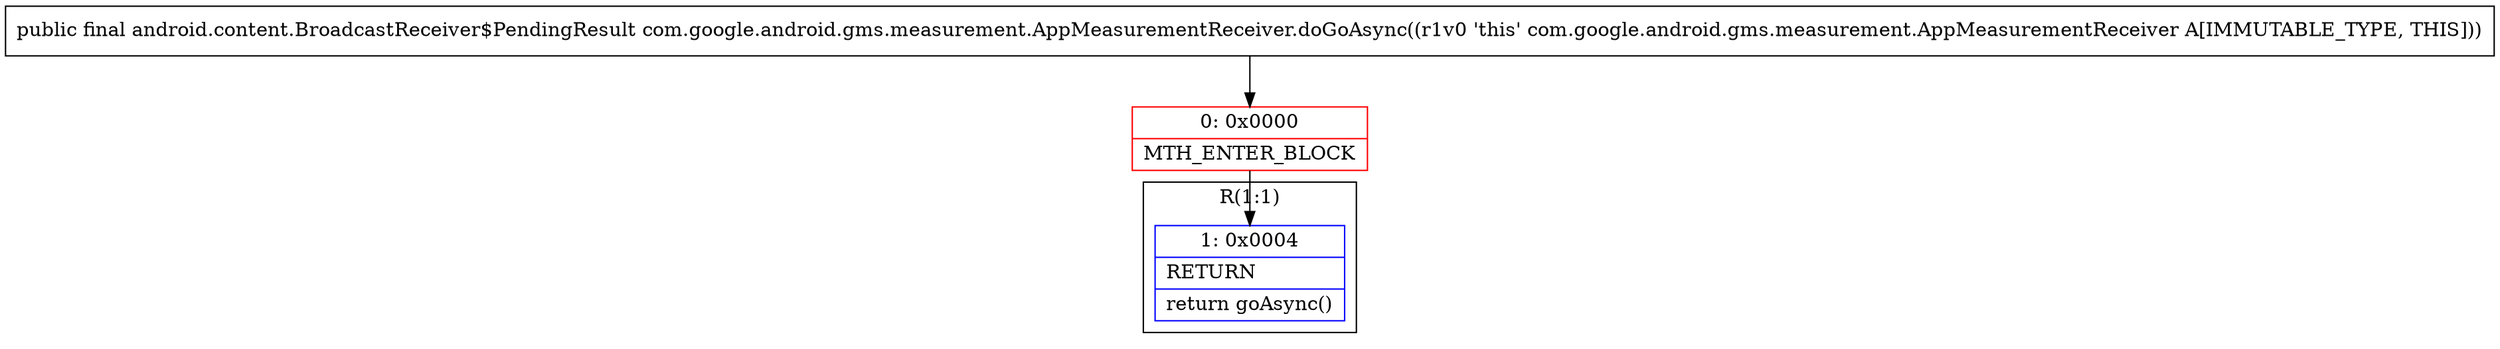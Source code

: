 digraph "CFG forcom.google.android.gms.measurement.AppMeasurementReceiver.doGoAsync()Landroid\/content\/BroadcastReceiver$PendingResult;" {
subgraph cluster_Region_2112050751 {
label = "R(1:1)";
node [shape=record,color=blue];
Node_1 [shape=record,label="{1\:\ 0x0004|RETURN\l|return goAsync()\l}"];
}
Node_0 [shape=record,color=red,label="{0\:\ 0x0000|MTH_ENTER_BLOCK\l}"];
MethodNode[shape=record,label="{public final android.content.BroadcastReceiver$PendingResult com.google.android.gms.measurement.AppMeasurementReceiver.doGoAsync((r1v0 'this' com.google.android.gms.measurement.AppMeasurementReceiver A[IMMUTABLE_TYPE, THIS])) }"];
MethodNode -> Node_0;
Node_0 -> Node_1;
}

